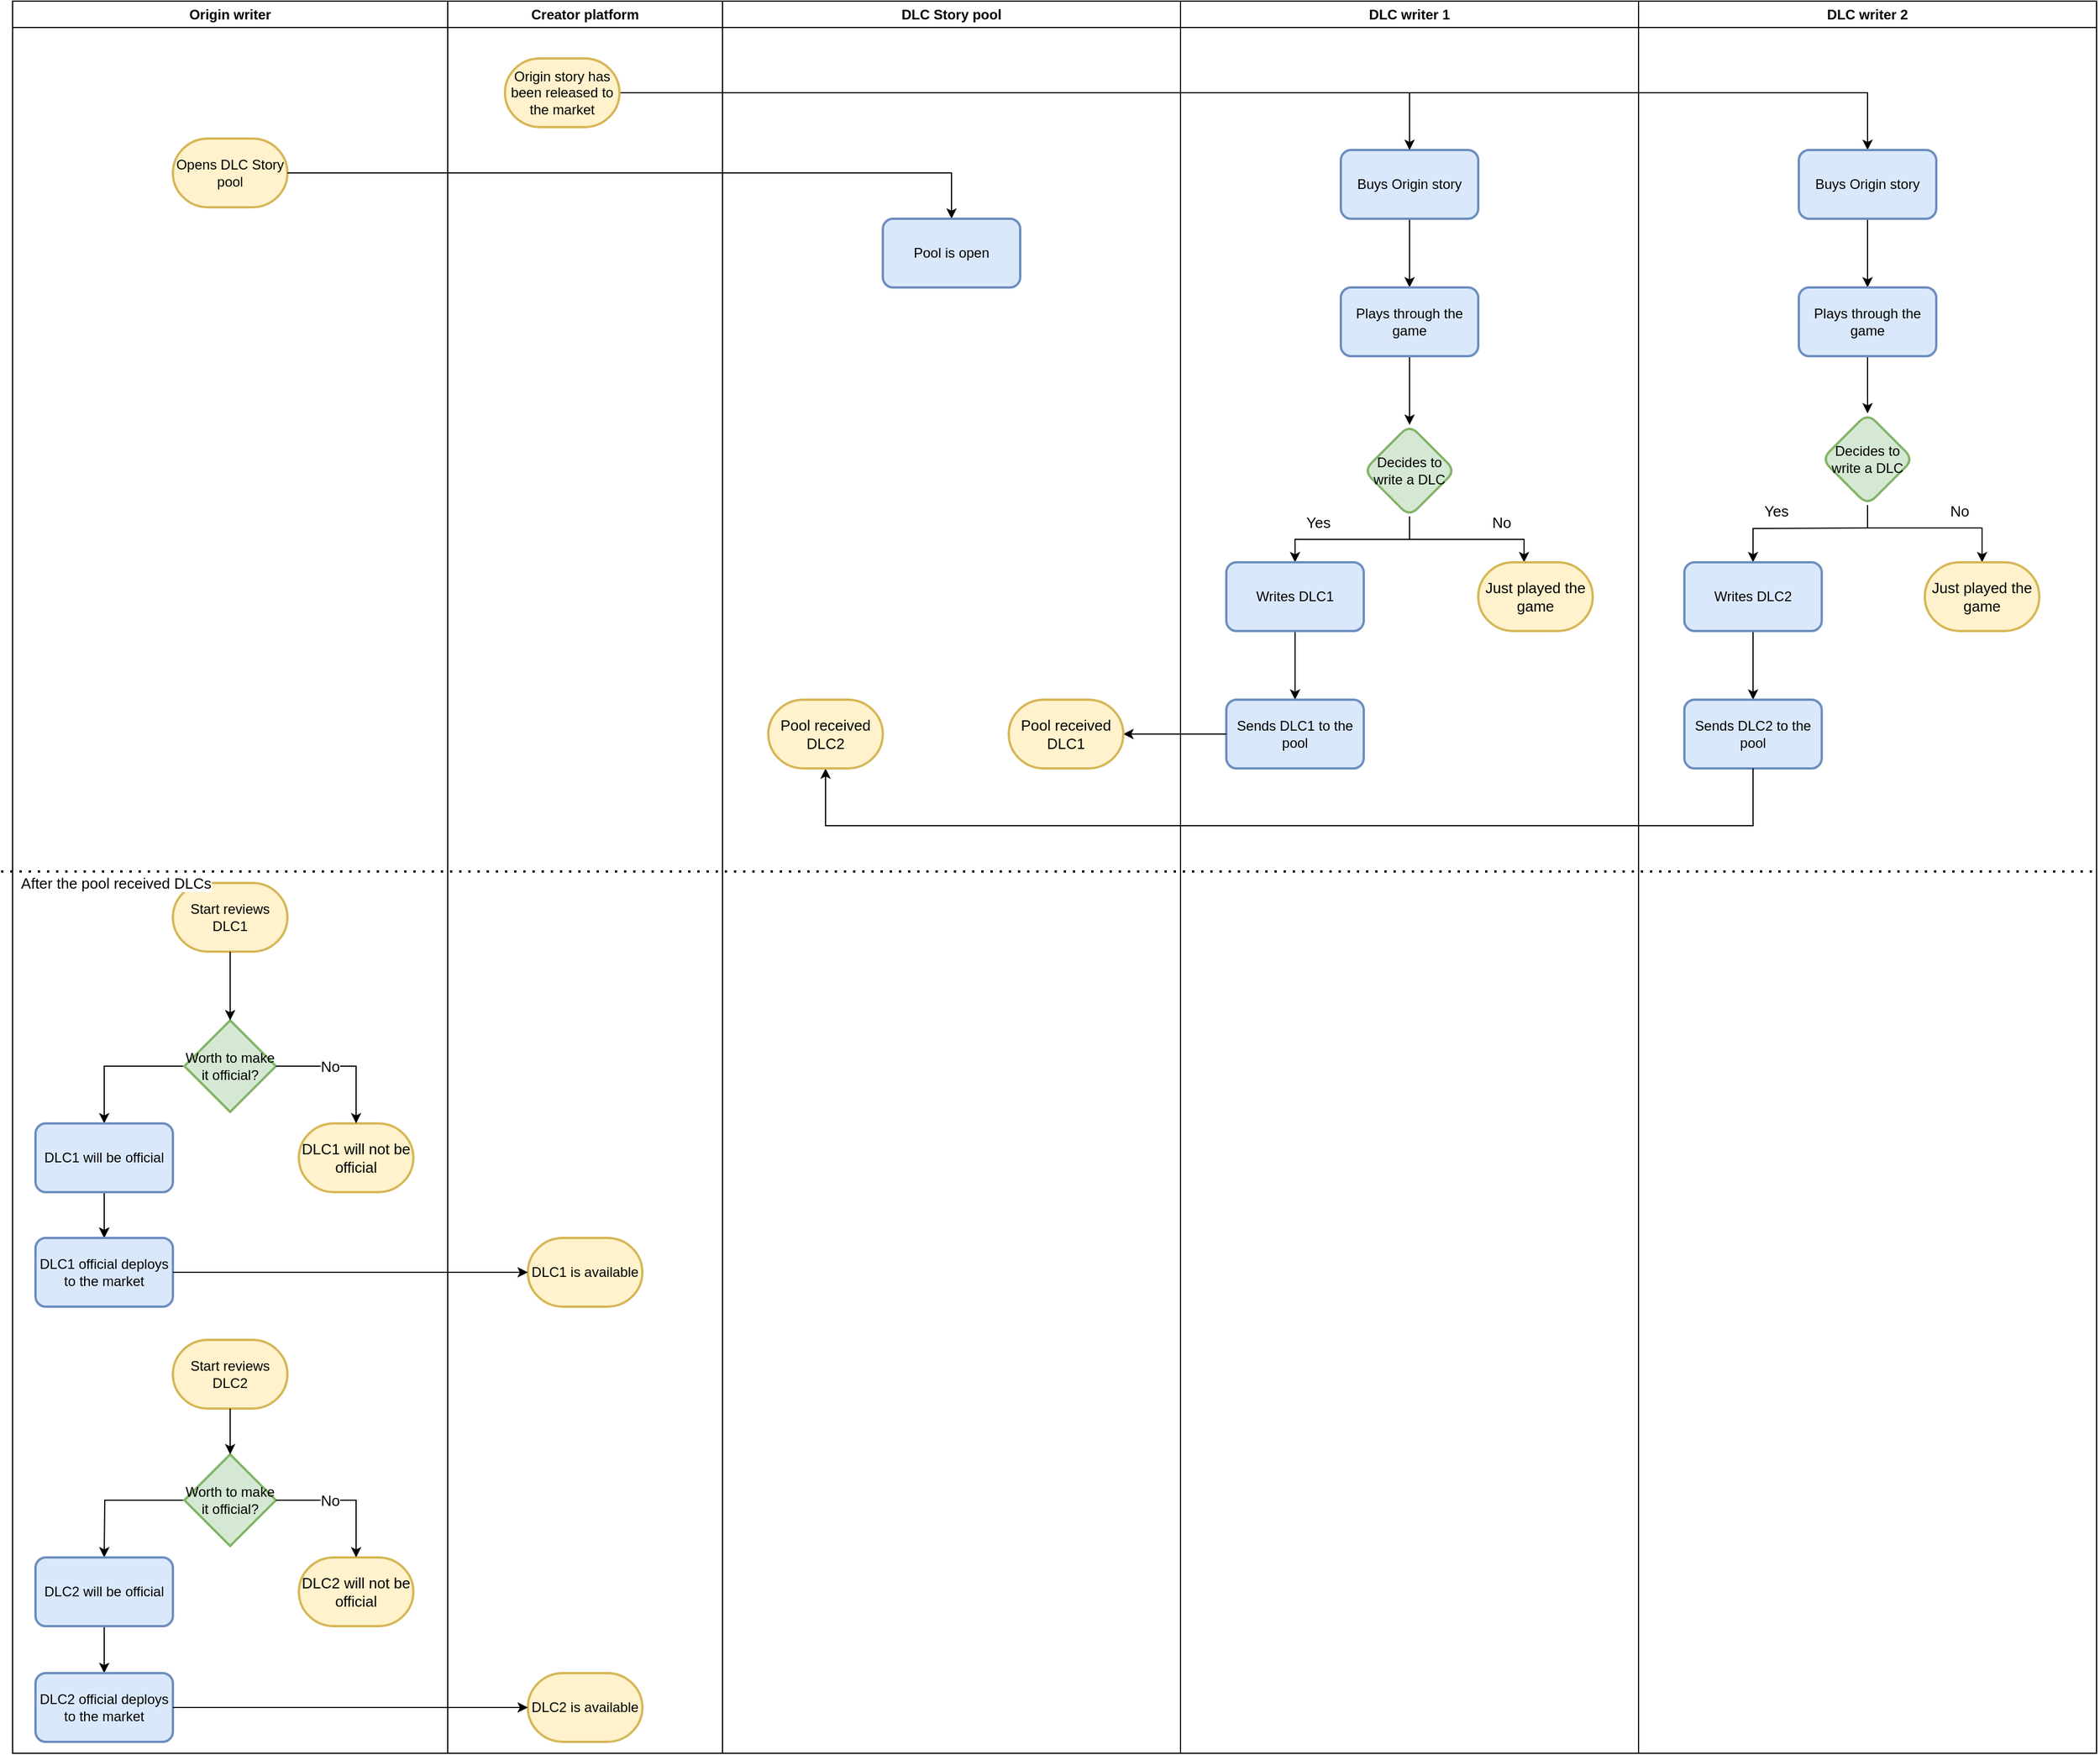 <mxfile version="20.8.16" type="device"><diagram id="C5RBs43oDa-KdzZeNtuy" name="Page-1"><mxGraphModel dx="3217" dy="1260" grid="1" gridSize="10" guides="1" tooltips="1" connect="1" arrows="1" fold="1" page="1" pageScale="1" pageWidth="827" pageHeight="1169" math="0" shadow="0"><root><mxCell id="WIyWlLk6GJQsqaUBKTNV-0"/><mxCell id="WIyWlLk6GJQsqaUBKTNV-1" parent="WIyWlLk6GJQsqaUBKTNV-0"/><mxCell id="KsCVIYKXJzeHYPoh2giG-0" value="Origin writer&lt;br&gt;" style="swimlane;whiteSpace=wrap;html=1;" vertex="1" parent="WIyWlLk6GJQsqaUBKTNV-1"><mxGeometry width="380" height="1530" as="geometry"/></mxCell><mxCell id="KsCVIYKXJzeHYPoh2giG-9" value="Opens DLC Story pool" style="strokeWidth=2;html=1;shape=mxgraph.flowchart.terminator;whiteSpace=wrap;fillColor=#fff2cc;strokeColor=#d6b656;" vertex="1" parent="KsCVIYKXJzeHYPoh2giG-0"><mxGeometry x="140" y="120" width="100" height="60" as="geometry"/></mxCell><mxCell id="KsCVIYKXJzeHYPoh2giG-70" value="Start reviews DLC1" style="strokeWidth=2;html=1;shape=mxgraph.flowchart.terminator;whiteSpace=wrap;fillColor=#fff2cc;strokeColor=#d6b656;" vertex="1" parent="KsCVIYKXJzeHYPoh2giG-0"><mxGeometry x="140" y="770" width="100" height="60" as="geometry"/></mxCell><mxCell id="KsCVIYKXJzeHYPoh2giG-81" value="" style="edgeStyle=orthogonalEdgeStyle;rounded=0;orthogonalLoop=1;jettySize=auto;html=1;fontSize=13;" edge="1" parent="KsCVIYKXJzeHYPoh2giG-0" source="KsCVIYKXJzeHYPoh2giG-71" target="KsCVIYKXJzeHYPoh2giG-80"><mxGeometry relative="1" as="geometry"/></mxCell><mxCell id="KsCVIYKXJzeHYPoh2giG-71" value="Worth to make it official?" style="rhombus;whiteSpace=wrap;html=1;fillColor=#d5e8d4;strokeColor=#82b366;strokeWidth=2;" vertex="1" parent="KsCVIYKXJzeHYPoh2giG-0"><mxGeometry x="150" y="890" width="80" height="80" as="geometry"/></mxCell><mxCell id="KsCVIYKXJzeHYPoh2giG-72" value="" style="edgeStyle=orthogonalEdgeStyle;rounded=0;orthogonalLoop=1;jettySize=auto;html=1;fontSize=13;" edge="1" parent="KsCVIYKXJzeHYPoh2giG-0" source="KsCVIYKXJzeHYPoh2giG-70" target="KsCVIYKXJzeHYPoh2giG-71"><mxGeometry relative="1" as="geometry"/></mxCell><mxCell id="KsCVIYKXJzeHYPoh2giG-93" value="" style="edgeStyle=orthogonalEdgeStyle;rounded=0;orthogonalLoop=1;jettySize=auto;html=1;fontSize=13;" edge="1" parent="KsCVIYKXJzeHYPoh2giG-0" source="KsCVIYKXJzeHYPoh2giG-80"><mxGeometry relative="1" as="geometry"><mxPoint x="80" y="1080" as="targetPoint"/></mxGeometry></mxCell><mxCell id="KsCVIYKXJzeHYPoh2giG-95" value="" style="edgeStyle=orthogonalEdgeStyle;rounded=0;orthogonalLoop=1;jettySize=auto;html=1;fontSize=13;" edge="1" parent="KsCVIYKXJzeHYPoh2giG-0" source="KsCVIYKXJzeHYPoh2giG-80" target="KsCVIYKXJzeHYPoh2giG-94"><mxGeometry relative="1" as="geometry"/></mxCell><mxCell id="KsCVIYKXJzeHYPoh2giG-80" value="DLC1 will be official" style="rounded=1;whiteSpace=wrap;html=1;fillColor=#dae8fc;strokeColor=#6c8ebf;strokeWidth=2;" vertex="1" parent="KsCVIYKXJzeHYPoh2giG-0"><mxGeometry x="20" y="980" width="120" height="60" as="geometry"/></mxCell><mxCell id="KsCVIYKXJzeHYPoh2giG-82" value="DLC1 will not be official" style="strokeWidth=2;html=1;shape=mxgraph.flowchart.terminator;whiteSpace=wrap;fontSize=13;fillColor=#fff2cc;strokeColor=#d6b656;" vertex="1" parent="KsCVIYKXJzeHYPoh2giG-0"><mxGeometry x="250" y="980" width="100" height="60" as="geometry"/></mxCell><mxCell id="KsCVIYKXJzeHYPoh2giG-83" value="" style="endArrow=classic;html=1;rounded=0;fontSize=13;exitX=1;exitY=0.5;exitDx=0;exitDy=0;entryX=0.5;entryY=0;entryDx=0;entryDy=0;entryPerimeter=0;" edge="1" parent="KsCVIYKXJzeHYPoh2giG-0" source="KsCVIYKXJzeHYPoh2giG-71" target="KsCVIYKXJzeHYPoh2giG-82"><mxGeometry width="50" height="50" relative="1" as="geometry"><mxPoint x="640" y="990" as="sourcePoint"/><mxPoint x="690" y="940" as="targetPoint"/><Array as="points"><mxPoint x="300" y="930"/></Array></mxGeometry></mxCell><mxCell id="KsCVIYKXJzeHYPoh2giG-84" value="No" style="edgeLabel;html=1;align=center;verticalAlign=middle;resizable=0;points=[];fontSize=13;" vertex="1" connectable="0" parent="KsCVIYKXJzeHYPoh2giG-83"><mxGeometry x="-0.217" relative="1" as="geometry"><mxPoint as="offset"/></mxGeometry></mxCell><mxCell id="KsCVIYKXJzeHYPoh2giG-85" value="Start reviews DLC2" style="strokeWidth=2;html=1;shape=mxgraph.flowchart.terminator;whiteSpace=wrap;fillColor=#fff2cc;strokeColor=#d6b656;" vertex="1" parent="KsCVIYKXJzeHYPoh2giG-0"><mxGeometry x="140" y="1169" width="100" height="60" as="geometry"/></mxCell><mxCell id="KsCVIYKXJzeHYPoh2giG-86" value="" style="edgeStyle=orthogonalEdgeStyle;rounded=0;orthogonalLoop=1;jettySize=auto;html=1;fontSize=13;" edge="1" parent="KsCVIYKXJzeHYPoh2giG-0" source="KsCVIYKXJzeHYPoh2giG-87"><mxGeometry relative="1" as="geometry"><mxPoint x="80" y="1359" as="targetPoint"/></mxGeometry></mxCell><mxCell id="KsCVIYKXJzeHYPoh2giG-87" value="Worth to make it official?" style="rhombus;whiteSpace=wrap;html=1;fillColor=#d5e8d4;strokeColor=#82b366;strokeWidth=2;" vertex="1" parent="KsCVIYKXJzeHYPoh2giG-0"><mxGeometry x="150" y="1269" width="80" height="80" as="geometry"/></mxCell><mxCell id="KsCVIYKXJzeHYPoh2giG-88" value="" style="edgeStyle=orthogonalEdgeStyle;rounded=0;orthogonalLoop=1;jettySize=auto;html=1;fontSize=13;" edge="1" parent="KsCVIYKXJzeHYPoh2giG-0" source="KsCVIYKXJzeHYPoh2giG-85" target="KsCVIYKXJzeHYPoh2giG-87"><mxGeometry relative="1" as="geometry"/></mxCell><mxCell id="KsCVIYKXJzeHYPoh2giG-89" value="DLC2 will not be official" style="strokeWidth=2;html=1;shape=mxgraph.flowchart.terminator;whiteSpace=wrap;fontSize=13;fillColor=#fff2cc;strokeColor=#d6b656;" vertex="1" parent="KsCVIYKXJzeHYPoh2giG-0"><mxGeometry x="250" y="1359" width="100" height="60" as="geometry"/></mxCell><mxCell id="KsCVIYKXJzeHYPoh2giG-90" value="" style="endArrow=classic;html=1;rounded=0;fontSize=13;exitX=1;exitY=0.5;exitDx=0;exitDy=0;entryX=0.5;entryY=0;entryDx=0;entryDy=0;entryPerimeter=0;" edge="1" parent="KsCVIYKXJzeHYPoh2giG-0" source="KsCVIYKXJzeHYPoh2giG-87" target="KsCVIYKXJzeHYPoh2giG-89"><mxGeometry width="50" height="50" relative="1" as="geometry"><mxPoint x="640" y="1349" as="sourcePoint"/><mxPoint x="690" y="1299" as="targetPoint"/><Array as="points"><mxPoint x="300" y="1309"/></Array></mxGeometry></mxCell><mxCell id="KsCVIYKXJzeHYPoh2giG-91" value="No" style="edgeLabel;html=1;align=center;verticalAlign=middle;resizable=0;points=[];fontSize=13;" vertex="1" connectable="0" parent="KsCVIYKXJzeHYPoh2giG-90"><mxGeometry x="-0.217" relative="1" as="geometry"><mxPoint as="offset"/></mxGeometry></mxCell><mxCell id="KsCVIYKXJzeHYPoh2giG-94" value="DLC1 official deploys to the market" style="whiteSpace=wrap;html=1;fillColor=#dae8fc;strokeColor=#6c8ebf;rounded=1;strokeWidth=2;" vertex="1" parent="KsCVIYKXJzeHYPoh2giG-0"><mxGeometry x="20" y="1080" width="120" height="60" as="geometry"/></mxCell><mxCell id="KsCVIYKXJzeHYPoh2giG-104" value="" style="edgeStyle=orthogonalEdgeStyle;rounded=0;orthogonalLoop=1;jettySize=auto;html=1;fontSize=13;" edge="1" parent="KsCVIYKXJzeHYPoh2giG-0" source="KsCVIYKXJzeHYPoh2giG-101" target="KsCVIYKXJzeHYPoh2giG-103"><mxGeometry relative="1" as="geometry"/></mxCell><mxCell id="KsCVIYKXJzeHYPoh2giG-101" value="DLC2 will be official" style="rounded=1;whiteSpace=wrap;html=1;fillColor=#dae8fc;strokeColor=#6c8ebf;strokeWidth=2;" vertex="1" parent="KsCVIYKXJzeHYPoh2giG-0"><mxGeometry x="20" y="1359" width="120" height="60" as="geometry"/></mxCell><mxCell id="KsCVIYKXJzeHYPoh2giG-103" value="DLC2 official deploys to the market" style="whiteSpace=wrap;html=1;fillColor=#dae8fc;strokeColor=#6c8ebf;rounded=1;strokeWidth=2;" vertex="1" parent="KsCVIYKXJzeHYPoh2giG-0"><mxGeometry x="20" y="1460" width="120" height="60" as="geometry"/></mxCell><mxCell id="KsCVIYKXJzeHYPoh2giG-3" value="DLC writer 1" style="swimlane;whiteSpace=wrap;html=1;" vertex="1" parent="WIyWlLk6GJQsqaUBKTNV-1"><mxGeometry x="1020" width="400" height="1530" as="geometry"/></mxCell><mxCell id="KsCVIYKXJzeHYPoh2giG-15" value="" style="edgeStyle=orthogonalEdgeStyle;rounded=0;orthogonalLoop=1;jettySize=auto;html=1;" edge="1" parent="KsCVIYKXJzeHYPoh2giG-3" source="KsCVIYKXJzeHYPoh2giG-12" target="KsCVIYKXJzeHYPoh2giG-14"><mxGeometry relative="1" as="geometry"/></mxCell><mxCell id="KsCVIYKXJzeHYPoh2giG-12" value="Buys Origin story" style="rounded=1;whiteSpace=wrap;html=1;strokeWidth=2;fillColor=#dae8fc;strokeColor=#6c8ebf;" vertex="1" parent="KsCVIYKXJzeHYPoh2giG-3"><mxGeometry x="140" y="130" width="120" height="60" as="geometry"/></mxCell><mxCell id="KsCVIYKXJzeHYPoh2giG-25" value="" style="edgeStyle=orthogonalEdgeStyle;rounded=0;orthogonalLoop=1;jettySize=auto;html=1;" edge="1" parent="KsCVIYKXJzeHYPoh2giG-3" source="KsCVIYKXJzeHYPoh2giG-14" target="KsCVIYKXJzeHYPoh2giG-24"><mxGeometry relative="1" as="geometry"/></mxCell><mxCell id="KsCVIYKXJzeHYPoh2giG-14" value="Plays through the game" style="rounded=1;whiteSpace=wrap;html=1;strokeWidth=2;fillColor=#dae8fc;strokeColor=#6c8ebf;" vertex="1" parent="KsCVIYKXJzeHYPoh2giG-3"><mxGeometry x="140" y="250" width="120" height="60" as="geometry"/></mxCell><mxCell id="KsCVIYKXJzeHYPoh2giG-28" value="" style="edgeStyle=orthogonalEdgeStyle;rounded=0;orthogonalLoop=1;jettySize=auto;html=1;" edge="1" parent="KsCVIYKXJzeHYPoh2giG-3" source="KsCVIYKXJzeHYPoh2giG-24" target="KsCVIYKXJzeHYPoh2giG-27"><mxGeometry relative="1" as="geometry"/></mxCell><mxCell id="KsCVIYKXJzeHYPoh2giG-31" value="" style="edgeStyle=orthogonalEdgeStyle;rounded=0;orthogonalLoop=1;jettySize=auto;html=1;fontSize=13;" edge="1" parent="KsCVIYKXJzeHYPoh2giG-3" source="KsCVIYKXJzeHYPoh2giG-24"><mxGeometry relative="1" as="geometry"><mxPoint x="300" y="490" as="targetPoint"/><Array as="points"><mxPoint x="200" y="470"/><mxPoint x="300" y="470"/></Array></mxGeometry></mxCell><mxCell id="KsCVIYKXJzeHYPoh2giG-24" value="Decides to write a DLC" style="rhombus;whiteSpace=wrap;html=1;rounded=1;strokeWidth=2;fillColor=#d5e8d4;strokeColor=#82b366;" vertex="1" parent="KsCVIYKXJzeHYPoh2giG-3"><mxGeometry x="160" y="370" width="80" height="80" as="geometry"/></mxCell><mxCell id="KsCVIYKXJzeHYPoh2giG-53" value="" style="edgeStyle=orthogonalEdgeStyle;rounded=0;orthogonalLoop=1;jettySize=auto;html=1;fontSize=13;" edge="1" parent="KsCVIYKXJzeHYPoh2giG-3" source="KsCVIYKXJzeHYPoh2giG-27"><mxGeometry relative="1" as="geometry"><mxPoint x="100" y="610.0" as="targetPoint"/></mxGeometry></mxCell><mxCell id="KsCVIYKXJzeHYPoh2giG-27" value="Writes DLC1" style="rounded=1;whiteSpace=wrap;html=1;strokeWidth=2;fillColor=#dae8fc;strokeColor=#6c8ebf;" vertex="1" parent="KsCVIYKXJzeHYPoh2giG-3"><mxGeometry x="40" y="490" width="120" height="60" as="geometry"/></mxCell><mxCell id="KsCVIYKXJzeHYPoh2giG-32" value="No" style="text;html=1;align=center;verticalAlign=middle;resizable=0;points=[];autosize=1;strokeColor=none;fillColor=none;fontSize=13;" vertex="1" parent="KsCVIYKXJzeHYPoh2giG-3"><mxGeometry x="260" y="440" width="40" height="30" as="geometry"/></mxCell><mxCell id="KsCVIYKXJzeHYPoh2giG-33" value="Yes" style="text;html=1;align=center;verticalAlign=middle;resizable=0;points=[];autosize=1;strokeColor=none;fillColor=none;fontSize=13;" vertex="1" parent="KsCVIYKXJzeHYPoh2giG-3"><mxGeometry x="100" y="440" width="40" height="30" as="geometry"/></mxCell><mxCell id="KsCVIYKXJzeHYPoh2giG-36" value="Just played the game" style="strokeWidth=2;html=1;shape=mxgraph.flowchart.terminator;whiteSpace=wrap;fontSize=13;fillColor=#fff2cc;strokeColor=#d6b656;" vertex="1" parent="KsCVIYKXJzeHYPoh2giG-3"><mxGeometry x="260" y="490" width="100" height="60" as="geometry"/></mxCell><mxCell id="KsCVIYKXJzeHYPoh2giG-59" value="Sends DLC1 to the pool" style="rounded=1;whiteSpace=wrap;html=1;strokeWidth=2;fillColor=#dae8fc;strokeColor=#6c8ebf;" vertex="1" parent="KsCVIYKXJzeHYPoh2giG-3"><mxGeometry x="40" y="610" width="120" height="60" as="geometry"/></mxCell><mxCell id="KsCVIYKXJzeHYPoh2giG-11" value="" style="edgeStyle=orthogonalEdgeStyle;rounded=0;orthogonalLoop=1;jettySize=auto;html=1;entryX=0.5;entryY=0;entryDx=0;entryDy=0;" edge="1" parent="WIyWlLk6GJQsqaUBKTNV-1" source="KsCVIYKXJzeHYPoh2giG-9" target="KsCVIYKXJzeHYPoh2giG-10"><mxGeometry relative="1" as="geometry"><mxPoint x="610" y="160" as="targetPoint"/></mxGeometry></mxCell><mxCell id="KsCVIYKXJzeHYPoh2giG-13" value="" style="edgeStyle=orthogonalEdgeStyle;rounded=0;orthogonalLoop=1;jettySize=auto;html=1;" edge="1" parent="WIyWlLk6GJQsqaUBKTNV-1" source="KsCVIYKXJzeHYPoh2giG-5" target="KsCVIYKXJzeHYPoh2giG-12"><mxGeometry relative="1" as="geometry"/></mxCell><mxCell id="KsCVIYKXJzeHYPoh2giG-19" value="" style="edgeStyle=orthogonalEdgeStyle;rounded=0;orthogonalLoop=1;jettySize=auto;html=1;" edge="1" parent="WIyWlLk6GJQsqaUBKTNV-1" source="KsCVIYKXJzeHYPoh2giG-5" target="KsCVIYKXJzeHYPoh2giG-18"><mxGeometry relative="1" as="geometry"/></mxCell><mxCell id="KsCVIYKXJzeHYPoh2giG-4" value="DLC writer 2" style="swimlane;whiteSpace=wrap;html=1;" vertex="1" parent="WIyWlLk6GJQsqaUBKTNV-1"><mxGeometry x="1420" width="400" height="1530" as="geometry"/></mxCell><mxCell id="KsCVIYKXJzeHYPoh2giG-21" value="" style="edgeStyle=orthogonalEdgeStyle;rounded=0;orthogonalLoop=1;jettySize=auto;html=1;" edge="1" parent="KsCVIYKXJzeHYPoh2giG-4" source="KsCVIYKXJzeHYPoh2giG-18" target="KsCVIYKXJzeHYPoh2giG-20"><mxGeometry relative="1" as="geometry"/></mxCell><mxCell id="KsCVIYKXJzeHYPoh2giG-18" value="Buys Origin story" style="rounded=1;whiteSpace=wrap;html=1;strokeWidth=2;fillColor=#dae8fc;strokeColor=#6c8ebf;" vertex="1" parent="KsCVIYKXJzeHYPoh2giG-4"><mxGeometry x="140" y="130" width="120" height="60" as="geometry"/></mxCell><mxCell id="KsCVIYKXJzeHYPoh2giG-38" value="" style="edgeStyle=orthogonalEdgeStyle;rounded=0;orthogonalLoop=1;jettySize=auto;html=1;fontSize=13;" edge="1" parent="KsCVIYKXJzeHYPoh2giG-4" source="KsCVIYKXJzeHYPoh2giG-20" target="KsCVIYKXJzeHYPoh2giG-37"><mxGeometry relative="1" as="geometry"/></mxCell><mxCell id="KsCVIYKXJzeHYPoh2giG-20" value="Plays through the game" style="rounded=1;whiteSpace=wrap;html=1;strokeWidth=2;fillColor=#dae8fc;strokeColor=#6c8ebf;" vertex="1" parent="KsCVIYKXJzeHYPoh2giG-4"><mxGeometry x="140" y="250" width="120" height="60" as="geometry"/></mxCell><mxCell id="KsCVIYKXJzeHYPoh2giG-37" value="Decides to write a DLC" style="rhombus;whiteSpace=wrap;html=1;rounded=1;strokeWidth=2;fillColor=#d5e8d4;strokeColor=#82b366;" vertex="1" parent="KsCVIYKXJzeHYPoh2giG-4"><mxGeometry x="160" y="360" width="80" height="80" as="geometry"/></mxCell><mxCell id="KsCVIYKXJzeHYPoh2giG-39" value="" style="edgeStyle=orthogonalEdgeStyle;rounded=0;orthogonalLoop=1;jettySize=auto;html=1;fontSize=13;entryX=0.5;entryY=0;entryDx=0;entryDy=0;entryPerimeter=0;" edge="1" parent="KsCVIYKXJzeHYPoh2giG-4" target="KsCVIYKXJzeHYPoh2giG-42"><mxGeometry relative="1" as="geometry"><mxPoint x="200" y="440" as="sourcePoint"/><mxPoint x="300" y="480" as="targetPoint"/><Array as="points"><mxPoint x="200" y="460"/><mxPoint x="300" y="460"/></Array></mxGeometry></mxCell><mxCell id="KsCVIYKXJzeHYPoh2giG-40" value="" style="edgeStyle=orthogonalEdgeStyle;rounded=0;orthogonalLoop=1;jettySize=auto;html=1;entryX=0.5;entryY=0;entryDx=0;entryDy=0;" edge="1" parent="KsCVIYKXJzeHYPoh2giG-4" target="KsCVIYKXJzeHYPoh2giG-41"><mxGeometry relative="1" as="geometry"><mxPoint x="200" y="460" as="sourcePoint"/><mxPoint x="100" y="480" as="targetPoint"/></mxGeometry></mxCell><mxCell id="KsCVIYKXJzeHYPoh2giG-50" value="" style="edgeStyle=orthogonalEdgeStyle;rounded=0;orthogonalLoop=1;jettySize=auto;html=1;fontSize=13;" edge="1" parent="KsCVIYKXJzeHYPoh2giG-4" source="KsCVIYKXJzeHYPoh2giG-41"><mxGeometry relative="1" as="geometry"><mxPoint x="100" y="610.0" as="targetPoint"/></mxGeometry></mxCell><mxCell id="KsCVIYKXJzeHYPoh2giG-41" value="Writes DLC2" style="rounded=1;whiteSpace=wrap;html=1;strokeWidth=2;fillColor=#dae8fc;strokeColor=#6c8ebf;" vertex="1" parent="KsCVIYKXJzeHYPoh2giG-4"><mxGeometry x="40" y="490" width="120" height="60" as="geometry"/></mxCell><mxCell id="KsCVIYKXJzeHYPoh2giG-42" value="Just played the game" style="strokeWidth=2;html=1;shape=mxgraph.flowchart.terminator;whiteSpace=wrap;fontSize=13;fillColor=#fff2cc;strokeColor=#d6b656;" vertex="1" parent="KsCVIYKXJzeHYPoh2giG-4"><mxGeometry x="250" y="490" width="100" height="60" as="geometry"/></mxCell><mxCell id="KsCVIYKXJzeHYPoh2giG-43" value="No" style="text;html=1;align=center;verticalAlign=middle;resizable=0;points=[];autosize=1;strokeColor=none;fillColor=none;fontSize=13;" vertex="1" parent="KsCVIYKXJzeHYPoh2giG-4"><mxGeometry x="260" y="430" width="40" height="30" as="geometry"/></mxCell><mxCell id="KsCVIYKXJzeHYPoh2giG-44" value="Yes" style="text;html=1;align=center;verticalAlign=middle;resizable=0;points=[];autosize=1;strokeColor=none;fillColor=none;fontSize=13;" vertex="1" parent="KsCVIYKXJzeHYPoh2giG-4"><mxGeometry x="100" y="430" width="40" height="30" as="geometry"/></mxCell><mxCell id="KsCVIYKXJzeHYPoh2giG-61" value="Sends DLC2 to the pool" style="rounded=1;whiteSpace=wrap;html=1;strokeWidth=2;fillColor=#dae8fc;strokeColor=#6c8ebf;" vertex="1" parent="KsCVIYKXJzeHYPoh2giG-4"><mxGeometry x="40" y="610" width="120" height="60" as="geometry"/></mxCell><mxCell id="KsCVIYKXJzeHYPoh2giG-60" value="" style="edgeStyle=orthogonalEdgeStyle;rounded=0;orthogonalLoop=1;jettySize=auto;html=1;fontSize=13;entryX=1;entryY=0.5;entryDx=0;entryDy=0;entryPerimeter=0;" edge="1" parent="WIyWlLk6GJQsqaUBKTNV-1" source="KsCVIYKXJzeHYPoh2giG-59" target="KsCVIYKXJzeHYPoh2giG-68"><mxGeometry relative="1" as="geometry"><mxPoint x="800" y="640" as="targetPoint"/></mxGeometry></mxCell><mxCell id="KsCVIYKXJzeHYPoh2giG-1" value="Creator platform" style="swimlane;whiteSpace=wrap;html=1;" vertex="1" parent="WIyWlLk6GJQsqaUBKTNV-1"><mxGeometry x="380" width="240" height="1530" as="geometry"/></mxCell><mxCell id="KsCVIYKXJzeHYPoh2giG-5" value="Origin story has been released to the market" style="strokeWidth=2;html=1;shape=mxgraph.flowchart.terminator;whiteSpace=wrap;fillColor=#fff2cc;strokeColor=#d6b656;" vertex="1" parent="KsCVIYKXJzeHYPoh2giG-1"><mxGeometry x="50" y="50" width="100" height="60" as="geometry"/></mxCell><mxCell id="KsCVIYKXJzeHYPoh2giG-100" value="DLC1 is available" style="strokeWidth=2;html=1;shape=mxgraph.flowchart.terminator;whiteSpace=wrap;fillColor=#fff2cc;strokeColor=#d6b656;" vertex="1" parent="KsCVIYKXJzeHYPoh2giG-1"><mxGeometry x="70" y="1080" width="100" height="60" as="geometry"/></mxCell><mxCell id="KsCVIYKXJzeHYPoh2giG-105" value="DLC2 is available" style="strokeWidth=2;html=1;shape=mxgraph.flowchart.terminator;whiteSpace=wrap;fillColor=#fff2cc;strokeColor=#d6b656;" vertex="1" parent="KsCVIYKXJzeHYPoh2giG-1"><mxGeometry x="70" y="1460" width="100" height="60" as="geometry"/></mxCell><mxCell id="KsCVIYKXJzeHYPoh2giG-69" value="" style="endArrow=classic;html=1;rounded=0;fontSize=13;exitX=0.5;exitY=1;exitDx=0;exitDy=0;entryX=0.5;entryY=1;entryDx=0;entryDy=0;entryPerimeter=0;" edge="1" parent="WIyWlLk6GJQsqaUBKTNV-1" source="KsCVIYKXJzeHYPoh2giG-61" target="KsCVIYKXJzeHYPoh2giG-67"><mxGeometry width="50" height="50" relative="1" as="geometry"><mxPoint x="800" y="460" as="sourcePoint"/><mxPoint x="850" y="410" as="targetPoint"/><Array as="points"><mxPoint x="1520" y="720"/><mxPoint x="710" y="720"/></Array></mxGeometry></mxCell><mxCell id="KsCVIYKXJzeHYPoh2giG-2" value="DLC Story pool" style="swimlane;whiteSpace=wrap;html=1;" vertex="1" parent="WIyWlLk6GJQsqaUBKTNV-1"><mxGeometry x="620" width="400" height="1530" as="geometry"/></mxCell><mxCell id="KsCVIYKXJzeHYPoh2giG-10" value="Pool is open" style="rounded=1;whiteSpace=wrap;html=1;strokeWidth=2;fillColor=#dae8fc;strokeColor=#6c8ebf;" vertex="1" parent="KsCVIYKXJzeHYPoh2giG-2"><mxGeometry x="140" y="190" width="120" height="60" as="geometry"/></mxCell><mxCell id="KsCVIYKXJzeHYPoh2giG-67" value="Pool received DLC2" style="strokeWidth=2;html=1;shape=mxgraph.flowchart.terminator;whiteSpace=wrap;fontSize=13;fillColor=#fff2cc;strokeColor=#d6b656;" vertex="1" parent="KsCVIYKXJzeHYPoh2giG-2"><mxGeometry x="40" y="610" width="100" height="60" as="geometry"/></mxCell><mxCell id="KsCVIYKXJzeHYPoh2giG-68" value="Pool received DLC1" style="strokeWidth=2;html=1;shape=mxgraph.flowchart.terminator;whiteSpace=wrap;fontSize=13;fillColor=#fff2cc;strokeColor=#d6b656;" vertex="1" parent="KsCVIYKXJzeHYPoh2giG-2"><mxGeometry x="250" y="610" width="100" height="60" as="geometry"/></mxCell><mxCell id="KsCVIYKXJzeHYPoh2giG-76" value="" style="endArrow=none;dashed=1;html=1;dashPattern=1 3;strokeWidth=2;rounded=0;fontSize=13;" edge="1" parent="WIyWlLk6GJQsqaUBKTNV-1"><mxGeometry width="50" height="50" relative="1" as="geometry"><mxPoint x="-10" y="760" as="sourcePoint"/><mxPoint x="1820" y="760" as="targetPoint"/></mxGeometry></mxCell><mxCell id="KsCVIYKXJzeHYPoh2giG-77" value="After the pool received DLCs" style="edgeLabel;html=1;align=center;verticalAlign=middle;resizable=0;points=[];fontSize=13;" vertex="1" connectable="0" parent="KsCVIYKXJzeHYPoh2giG-76"><mxGeometry x="0.864" y="-4" relative="1" as="geometry"><mxPoint x="-1606" y="6" as="offset"/></mxGeometry></mxCell><mxCell id="KsCVIYKXJzeHYPoh2giG-99" value="" style="edgeStyle=orthogonalEdgeStyle;rounded=0;orthogonalLoop=1;jettySize=auto;html=1;fontSize=13;entryX=0;entryY=0.5;entryDx=0;entryDy=0;entryPerimeter=0;" edge="1" parent="WIyWlLk6GJQsqaUBKTNV-1" source="KsCVIYKXJzeHYPoh2giG-94" target="KsCVIYKXJzeHYPoh2giG-100"><mxGeometry relative="1" as="geometry"><mxPoint x="440" y="1110" as="targetPoint"/></mxGeometry></mxCell><mxCell id="KsCVIYKXJzeHYPoh2giG-106" value="" style="edgeStyle=orthogonalEdgeStyle;rounded=0;orthogonalLoop=1;jettySize=auto;html=1;fontSize=13;" edge="1" parent="WIyWlLk6GJQsqaUBKTNV-1" source="KsCVIYKXJzeHYPoh2giG-103" target="KsCVIYKXJzeHYPoh2giG-105"><mxGeometry relative="1" as="geometry"/></mxCell></root></mxGraphModel></diagram></mxfile>